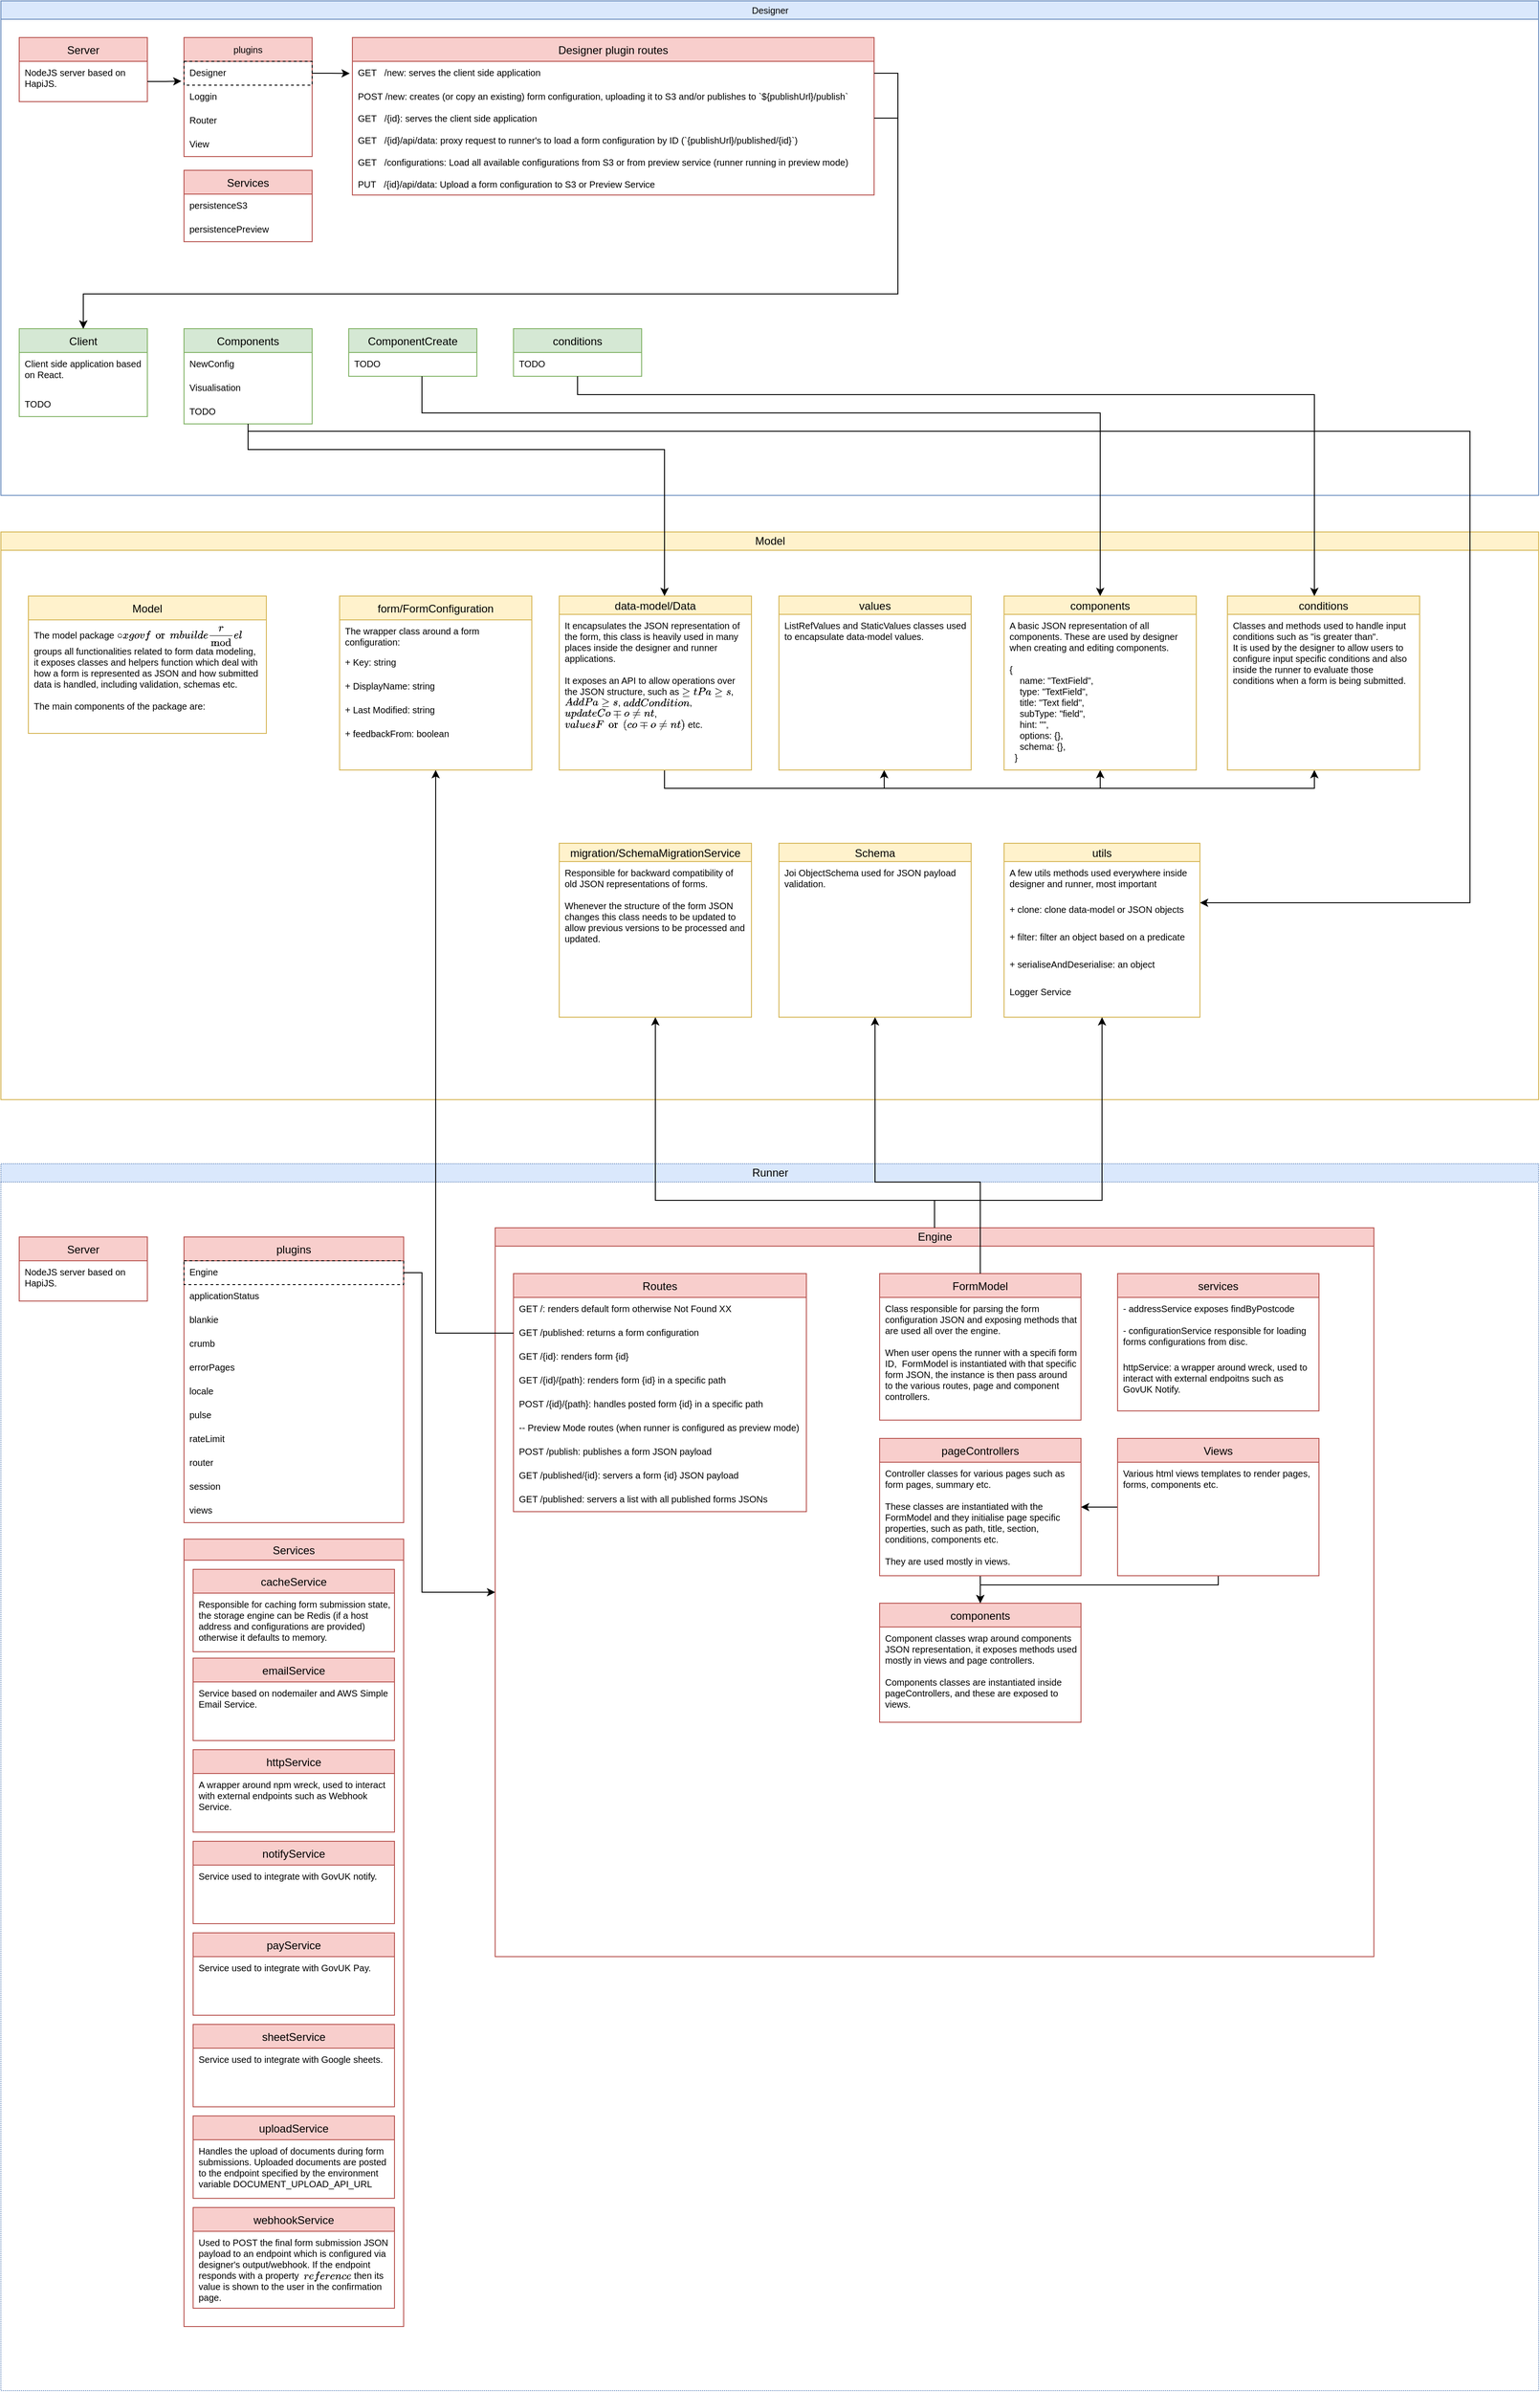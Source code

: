 <mxfile version="14.0.0" type="device"><diagram id="aLYKo-Wh_jlaMj6v2KwH" name="Page-1"><mxGraphModel dx="1086" dy="571" grid="1" gridSize="10" guides="1" tooltips="1" connect="1" arrows="1" fold="1" page="1" pageScale="1" pageWidth="827" pageHeight="1169" math="0" shadow="0"><root><mxCell id="0"/><mxCell id="1" parent="0"/><mxCell id="CKDhMrbx7YU6zWfpDCyk-27" value="&lt;span style=&quot;font-weight: normal; font-size: 10px;&quot;&gt;Designer&lt;/span&gt;" style="swimlane;html=1;startSize=20;horizontal=1;containerType=tree;fillColor=#dae8fc;strokeColor=#6c8ebf;fontSize=10;" parent="1" vertex="1"><mxGeometry x="40" y="40" width="1680" height="540" as="geometry"/></mxCell><mxCell id="CKDhMrbx7YU6zWfpDCyk-39" value="Client" style="swimlane;fontStyle=0;childLayout=stackLayout;horizontal=1;startSize=26;fillColor=#d5e8d4;horizontalStack=0;resizeParent=1;resizeParentMax=0;resizeLast=0;collapsible=1;marginBottom=0;strokeColor=#82b366;" parent="CKDhMrbx7YU6zWfpDCyk-27" vertex="1"><mxGeometry x="20" y="358" width="140" height="96" as="geometry"/></mxCell><mxCell id="CKDhMrbx7YU6zWfpDCyk-104" value="Client side application based on React. " style="text;strokeColor=none;fillColor=none;align=left;verticalAlign=top;spacingLeft=4;spacingRight=4;overflow=hidden;rotatable=0;points=[[0,0.5],[1,0.5]];portConstraint=eastwest;whiteSpace=wrap;fontSize=10;" parent="CKDhMrbx7YU6zWfpDCyk-39" vertex="1"><mxGeometry y="26" width="140" height="44" as="geometry"/></mxCell><mxCell id="CKDhMrbx7YU6zWfpDCyk-117" value="TODO" style="text;strokeColor=none;fillColor=none;align=left;verticalAlign=top;spacingLeft=4;spacingRight=4;overflow=hidden;rotatable=0;points=[[0,0.5],[1,0.5]];portConstraint=eastwest;fontSize=10;" parent="CKDhMrbx7YU6zWfpDCyk-39" vertex="1"><mxGeometry y="70" width="140" height="26" as="geometry"/></mxCell><mxCell id="CKDhMrbx7YU6zWfpDCyk-47" value="Server" style="swimlane;fontStyle=0;childLayout=stackLayout;horizontal=1;startSize=26;fillColor=#f8cecc;horizontalStack=0;resizeParent=1;resizeParentMax=0;resizeLast=0;collapsible=1;marginBottom=0;strokeColor=#b85450;" parent="CKDhMrbx7YU6zWfpDCyk-27" vertex="1"><mxGeometry x="20" y="40" width="140" height="70" as="geometry"/></mxCell><mxCell id="CKDhMrbx7YU6zWfpDCyk-48" value="NodeJS server based on HapiJS." style="text;strokeColor=none;fillColor=none;align=left;verticalAlign=top;spacingLeft=4;spacingRight=4;overflow=hidden;rotatable=0;points=[[0,0.5],[1,0.5]];portConstraint=eastwest;whiteSpace=wrap;fontSize=10;" parent="CKDhMrbx7YU6zWfpDCyk-47" vertex="1"><mxGeometry y="26" width="140" height="44" as="geometry"/></mxCell><mxCell id="CKDhMrbx7YU6zWfpDCyk-74" value="plugins" style="swimlane;fontStyle=0;childLayout=stackLayout;horizontal=1;startSize=26;fillColor=#f8cecc;horizontalStack=0;resizeParent=1;resizeParentMax=0;resizeLast=0;collapsible=1;marginBottom=0;strokeColor=#b85450;fontSize=10;" parent="CKDhMrbx7YU6zWfpDCyk-27" vertex="1"><mxGeometry x="200" y="40" width="140" height="130" as="geometry"/></mxCell><mxCell id="CKDhMrbx7YU6zWfpDCyk-75" value="Designer" style="text;align=left;verticalAlign=top;spacingLeft=4;spacingRight=4;overflow=hidden;rotatable=0;points=[[0,0.5],[1,0.5]];portConstraint=eastwest;glass=0;dashed=1;fontSize=10;strokeColor=#000000;" parent="CKDhMrbx7YU6zWfpDCyk-74" vertex="1"><mxGeometry y="26" width="140" height="26" as="geometry"/></mxCell><mxCell id="CKDhMrbx7YU6zWfpDCyk-76" value="Loggin" style="text;strokeColor=none;fillColor=none;align=left;verticalAlign=top;spacingLeft=4;spacingRight=4;overflow=hidden;rotatable=0;points=[[0,0.5],[1,0.5]];portConstraint=eastwest;fontSize=10;" parent="CKDhMrbx7YU6zWfpDCyk-74" vertex="1"><mxGeometry y="52" width="140" height="26" as="geometry"/></mxCell><mxCell id="CKDhMrbx7YU6zWfpDCyk-77" value="Router" style="text;strokeColor=none;fillColor=none;align=left;verticalAlign=top;spacingLeft=4;spacingRight=4;overflow=hidden;rotatable=0;points=[[0,0.5],[1,0.5]];portConstraint=eastwest;fontSize=10;" parent="CKDhMrbx7YU6zWfpDCyk-74" vertex="1"><mxGeometry y="78" width="140" height="26" as="geometry"/></mxCell><mxCell id="CKDhMrbx7YU6zWfpDCyk-78" value="View" style="text;strokeColor=none;fillColor=none;align=left;verticalAlign=top;spacingLeft=4;spacingRight=4;overflow=hidden;rotatable=0;points=[[0,0.5],[1,0.5]];portConstraint=eastwest;fontSize=10;" parent="CKDhMrbx7YU6zWfpDCyk-74" vertex="1"><mxGeometry y="104" width="140" height="26" as="geometry"/></mxCell><mxCell id="CKDhMrbx7YU6zWfpDCyk-79" value="Components" style="swimlane;fontStyle=0;childLayout=stackLayout;horizontal=1;startSize=26;fillColor=#d5e8d4;horizontalStack=0;resizeParent=1;resizeParentMax=0;resizeLast=0;collapsible=1;marginBottom=0;strokeColor=#82b366;" parent="CKDhMrbx7YU6zWfpDCyk-27" vertex="1"><mxGeometry x="200" y="358" width="140" height="104" as="geometry"/></mxCell><mxCell id="CKDhMrbx7YU6zWfpDCyk-80" value="NewConfig" style="text;strokeColor=none;fillColor=none;align=left;verticalAlign=top;spacingLeft=4;spacingRight=4;overflow=hidden;rotatable=0;points=[[0,0.5],[1,0.5]];portConstraint=eastwest;fontSize=10;" parent="CKDhMrbx7YU6zWfpDCyk-79" vertex="1"><mxGeometry y="26" width="140" height="26" as="geometry"/></mxCell><mxCell id="CKDhMrbx7YU6zWfpDCyk-81" value="Visualisation" style="text;strokeColor=none;fillColor=none;align=left;verticalAlign=top;spacingLeft=4;spacingRight=4;overflow=hidden;rotatable=0;points=[[0,0.5],[1,0.5]];portConstraint=eastwest;fontSize=10;" parent="CKDhMrbx7YU6zWfpDCyk-79" vertex="1"><mxGeometry y="52" width="140" height="26" as="geometry"/></mxCell><mxCell id="CKDhMrbx7YU6zWfpDCyk-112" value="TODO" style="text;strokeColor=none;fillColor=none;align=left;verticalAlign=top;spacingLeft=4;spacingRight=4;overflow=hidden;rotatable=0;points=[[0,0.5],[1,0.5]];portConstraint=eastwest;fontSize=10;" parent="CKDhMrbx7YU6zWfpDCyk-79" vertex="1"><mxGeometry y="78" width="140" height="26" as="geometry"/></mxCell><mxCell id="CKDhMrbx7YU6zWfpDCyk-84" value="Designer plugin routes" style="swimlane;fontStyle=0;childLayout=stackLayout;horizontal=1;startSize=26;fillColor=#f8cecc;horizontalStack=0;resizeParent=1;resizeParentMax=0;resizeLast=0;collapsible=1;marginBottom=0;strokeColor=#b85450;" parent="CKDhMrbx7YU6zWfpDCyk-27" vertex="1"><mxGeometry x="384" y="40" width="570" height="172" as="geometry"/></mxCell><mxCell id="CKDhMrbx7YU6zWfpDCyk-91" value="GET   /new: serves the client side application" style="text;strokeColor=none;fillColor=none;align=left;verticalAlign=top;spacingLeft=4;spacingRight=4;overflow=hidden;rotatable=0;points=[[0,0.5],[1,0.5]];portConstraint=eastwest;glass=0;dashed=1;fontSize=10;html=0;" parent="CKDhMrbx7YU6zWfpDCyk-84" vertex="1"><mxGeometry y="26" width="570" height="26" as="geometry"/></mxCell><mxCell id="CKDhMrbx7YU6zWfpDCyk-97" value="POST /new: creates (or copy an existing) form configuration, uploading it to S3 and/or publishes to `${publishUrl}/publish`" style="text;strokeColor=none;fillColor=none;align=left;verticalAlign=top;spacingLeft=4;spacingRight=4;overflow=hidden;rotatable=0;points=[[0,0.5],[1,0.5]];portConstraint=eastwest;glass=0;dashed=1;fontSize=10;html=0;" parent="CKDhMrbx7YU6zWfpDCyk-84" vertex="1"><mxGeometry y="52" width="570" height="24" as="geometry"/></mxCell><mxCell id="CKDhMrbx7YU6zWfpDCyk-96" value="GET   /{id}: serves the client side application" style="text;strokeColor=none;fillColor=none;align=left;verticalAlign=top;spacingLeft=4;spacingRight=4;overflow=hidden;rotatable=0;points=[[0,0.5],[1,0.5]];portConstraint=eastwest;glass=0;dashed=1;fontSize=10;html=0;" parent="CKDhMrbx7YU6zWfpDCyk-84" vertex="1"><mxGeometry y="76" width="570" height="24" as="geometry"/></mxCell><mxCell id="CKDhMrbx7YU6zWfpDCyk-95" value="GET   /{id}/api/data: proxy request to runner's to load a form configuration by ID (`{publishUrl}/published/{id}`)" style="text;strokeColor=none;fillColor=none;align=left;verticalAlign=top;spacingLeft=4;spacingRight=4;overflow=hidden;rotatable=0;points=[[0,0.5],[1,0.5]];portConstraint=eastwest;glass=0;dashed=1;fontSize=10;html=0;" parent="CKDhMrbx7YU6zWfpDCyk-84" vertex="1"><mxGeometry y="100" width="570" height="24" as="geometry"/></mxCell><mxCell id="CKDhMrbx7YU6zWfpDCyk-98" value="GET   /configurations: Load all available configurations from S3 or from preview service (runner running in preview mode)" style="text;strokeColor=none;fillColor=none;align=left;verticalAlign=top;spacingLeft=4;spacingRight=4;overflow=hidden;rotatable=0;points=[[0,0.5],[1,0.5]];portConstraint=eastwest;glass=0;dashed=1;fontSize=10;html=0;" parent="CKDhMrbx7YU6zWfpDCyk-84" vertex="1"><mxGeometry y="124" width="570" height="24" as="geometry"/></mxCell><mxCell id="CKDhMrbx7YU6zWfpDCyk-99" value="PUT   /{id}/api/data: Upload a form configuration to S3 or Preview Service" style="text;strokeColor=none;fillColor=none;align=left;verticalAlign=top;spacingLeft=4;spacingRight=4;overflow=hidden;rotatable=0;points=[[0,0.5],[1,0.5]];portConstraint=eastwest;glass=0;dashed=1;fontSize=10;html=0;" parent="CKDhMrbx7YU6zWfpDCyk-84" vertex="1"><mxGeometry y="148" width="570" height="24" as="geometry"/></mxCell><mxCell id="CKDhMrbx7YU6zWfpDCyk-101" style="edgeStyle=orthogonalEdgeStyle;rounded=0;orthogonalLoop=1;jettySize=auto;html=1;entryX=-0.02;entryY=0.833;entryDx=0;entryDy=0;entryPerimeter=0;fontSize=10;" parent="CKDhMrbx7YU6zWfpDCyk-27" source="CKDhMrbx7YU6zWfpDCyk-48" target="CKDhMrbx7YU6zWfpDCyk-75" edge="1"><mxGeometry relative="1" as="geometry"/></mxCell><mxCell id="CKDhMrbx7YU6zWfpDCyk-109" style="edgeStyle=orthogonalEdgeStyle;rounded=0;orthogonalLoop=1;jettySize=auto;html=1;fontSize=10;entryX=0.5;entryY=0;entryDx=0;entryDy=0;" parent="CKDhMrbx7YU6zWfpDCyk-27" source="CKDhMrbx7YU6zWfpDCyk-91" target="CKDhMrbx7YU6zWfpDCyk-39" edge="1"><mxGeometry relative="1" as="geometry"><mxPoint x="980" y="370" as="targetPoint"/><Array as="points"><mxPoint x="980" y="79"/><mxPoint x="980" y="320"/><mxPoint x="90" y="320"/></Array></mxGeometry></mxCell><mxCell id="CKDhMrbx7YU6zWfpDCyk-111" style="edgeStyle=orthogonalEdgeStyle;rounded=0;orthogonalLoop=1;jettySize=auto;html=1;entryX=-0.005;entryY=0.299;entryDx=0;entryDy=0;entryPerimeter=0;fontSize=10;" parent="CKDhMrbx7YU6zWfpDCyk-27" source="CKDhMrbx7YU6zWfpDCyk-75" edge="1"><mxGeometry relative="1" as="geometry"><mxPoint x="381.15" y="79.156" as="targetPoint"/></mxGeometry></mxCell><mxCell id="CKDhMrbx7YU6zWfpDCyk-134" value="ComponentCreate" style="swimlane;fontStyle=0;childLayout=stackLayout;horizontal=1;startSize=26;fillColor=#d5e8d4;horizontalStack=0;resizeParent=1;resizeParentMax=0;resizeLast=0;collapsible=1;marginBottom=0;strokeColor=#82b366;" parent="CKDhMrbx7YU6zWfpDCyk-27" vertex="1"><mxGeometry x="380" y="358" width="140" height="52" as="geometry"/></mxCell><mxCell id="CKDhMrbx7YU6zWfpDCyk-139" value="TODO" style="text;strokeColor=none;fillColor=none;align=left;verticalAlign=top;spacingLeft=4;spacingRight=4;overflow=hidden;rotatable=0;points=[[0,0.5],[1,0.5]];portConstraint=eastwest;fontSize=10;" parent="CKDhMrbx7YU6zWfpDCyk-134" vertex="1"><mxGeometry y="26" width="140" height="26" as="geometry"/></mxCell><mxCell id="CKDhMrbx7YU6zWfpDCyk-142" value="conditions" style="swimlane;fontStyle=0;childLayout=stackLayout;horizontal=1;startSize=26;fillColor=#d5e8d4;horizontalStack=0;resizeParent=1;resizeParentMax=0;resizeLast=0;collapsible=1;marginBottom=0;strokeColor=#82b366;" parent="CKDhMrbx7YU6zWfpDCyk-27" vertex="1"><mxGeometry x="560" y="358" width="140" height="52" as="geometry"/></mxCell><mxCell id="CKDhMrbx7YU6zWfpDCyk-143" value="TODO" style="text;strokeColor=none;fillColor=none;align=left;verticalAlign=top;spacingLeft=4;spacingRight=4;overflow=hidden;rotatable=0;points=[[0,0.5],[1,0.5]];portConstraint=eastwest;fontSize=10;" parent="CKDhMrbx7YU6zWfpDCyk-142" vertex="1"><mxGeometry y="26" width="140" height="26" as="geometry"/></mxCell><mxCell id="elddtkc8JlKd-mjqMy2c-2" style="edgeStyle=orthogonalEdgeStyle;rounded=0;orthogonalLoop=1;jettySize=auto;html=1;entryX=0.5;entryY=0;entryDx=0;entryDy=0;" parent="CKDhMrbx7YU6zWfpDCyk-27" source="CKDhMrbx7YU6zWfpDCyk-96" target="CKDhMrbx7YU6zWfpDCyk-39" edge="1"><mxGeometry relative="1" as="geometry"><Array as="points"><mxPoint x="980" y="128"/><mxPoint x="980" y="320"/><mxPoint x="90" y="320"/></Array></mxGeometry></mxCell><mxCell id="DOGejt9twxWQNxXnhdUz-332" value="Services" style="swimlane;fontStyle=0;childLayout=stackLayout;horizontal=1;startSize=26;fillColor=#f8cecc;horizontalStack=0;resizeParent=1;resizeParentMax=0;resizeLast=0;collapsible=1;marginBottom=0;strokeColor=#b85450;" parent="CKDhMrbx7YU6zWfpDCyk-27" vertex="1"><mxGeometry x="200" y="185" width="140" height="78" as="geometry"/></mxCell><mxCell id="DOGejt9twxWQNxXnhdUz-333" value="persistenceS3" style="text;align=left;verticalAlign=top;spacingLeft=4;spacingRight=4;overflow=hidden;rotatable=0;points=[[0,0.5],[1,0.5]];portConstraint=eastwest;glass=0;dashed=1;dashPattern=1 1;fontSize=10;" parent="DOGejt9twxWQNxXnhdUz-332" vertex="1"><mxGeometry y="26" width="140" height="26" as="geometry"/></mxCell><mxCell id="DOGejt9twxWQNxXnhdUz-334" value="persistencePreview" style="text;strokeColor=none;fillColor=none;align=left;verticalAlign=top;spacingLeft=4;spacingRight=4;overflow=hidden;rotatable=0;points=[[0,0.5],[1,0.5]];portConstraint=eastwest;fontSize=10;" parent="DOGejt9twxWQNxXnhdUz-332" vertex="1"><mxGeometry y="52" width="140" height="26" as="geometry"/></mxCell><mxCell id="CKDhMrbx7YU6zWfpDCyk-53" value="&lt;span style=&quot;font-weight: normal&quot;&gt;Runner&lt;/span&gt;" style="swimlane;html=1;startSize=20;horizontal=1;containerType=tree;fillColor=#dae8fc;strokeColor=#6c8ebf;dashed=1;dashPattern=1 1;" parent="1" vertex="1"><mxGeometry x="40" y="1310" width="1680" height="1340" as="geometry"/></mxCell><mxCell id="CKDhMrbx7YU6zWfpDCyk-69" value="plugins" style="swimlane;fontStyle=0;childLayout=stackLayout;horizontal=1;startSize=26;fillColor=#f8cecc;horizontalStack=0;resizeParent=1;resizeParentMax=0;resizeLast=0;collapsible=1;marginBottom=0;strokeColor=#b85450;" parent="CKDhMrbx7YU6zWfpDCyk-53" vertex="1"><mxGeometry x="200" y="80" width="240" height="312" as="geometry"/></mxCell><mxCell id="CKDhMrbx7YU6zWfpDCyk-70" value="Engine" style="text;fillColor=none;align=left;verticalAlign=top;spacingLeft=4;spacingRight=4;overflow=hidden;rotatable=0;points=[[0,0.5],[1,0.5]];portConstraint=eastwest;dashed=1;strokeColor=#000000;fontSize=10;" parent="CKDhMrbx7YU6zWfpDCyk-69" vertex="1"><mxGeometry y="26" width="240" height="26" as="geometry"/></mxCell><mxCell id="CKDhMrbx7YU6zWfpDCyk-71" value="applicationStatus" style="text;strokeColor=none;fillColor=none;align=left;verticalAlign=top;spacingLeft=4;spacingRight=4;overflow=hidden;rotatable=0;points=[[0,0.5],[1,0.5]];portConstraint=eastwest;fontSize=10;" parent="CKDhMrbx7YU6zWfpDCyk-69" vertex="1"><mxGeometry y="52" width="240" height="26" as="geometry"/></mxCell><mxCell id="CKDhMrbx7YU6zWfpDCyk-72" value="blankie" style="text;strokeColor=none;fillColor=none;align=left;verticalAlign=top;spacingLeft=4;spacingRight=4;overflow=hidden;rotatable=0;points=[[0,0.5],[1,0.5]];portConstraint=eastwest;fontSize=10;" parent="CKDhMrbx7YU6zWfpDCyk-69" vertex="1"><mxGeometry y="78" width="240" height="26" as="geometry"/></mxCell><mxCell id="CKDhMrbx7YU6zWfpDCyk-73" value="crumb" style="text;strokeColor=none;fillColor=none;align=left;verticalAlign=top;spacingLeft=4;spacingRight=4;overflow=hidden;rotatable=0;points=[[0,0.5],[1,0.5]];portConstraint=eastwest;fontSize=10;" parent="CKDhMrbx7YU6zWfpDCyk-69" vertex="1"><mxGeometry y="104" width="240" height="26" as="geometry"/></mxCell><mxCell id="DOGejt9twxWQNxXnhdUz-130" value="errorPages" style="text;strokeColor=none;fillColor=none;align=left;verticalAlign=top;spacingLeft=4;spacingRight=4;overflow=hidden;rotatable=0;points=[[0,0.5],[1,0.5]];portConstraint=eastwest;fontSize=10;" parent="CKDhMrbx7YU6zWfpDCyk-69" vertex="1"><mxGeometry y="130" width="240" height="26" as="geometry"/></mxCell><mxCell id="DOGejt9twxWQNxXnhdUz-131" value="locale" style="text;strokeColor=none;fillColor=none;align=left;verticalAlign=top;spacingLeft=4;spacingRight=4;overflow=hidden;rotatable=0;points=[[0,0.5],[1,0.5]];portConstraint=eastwest;fontSize=10;" parent="CKDhMrbx7YU6zWfpDCyk-69" vertex="1"><mxGeometry y="156" width="240" height="26" as="geometry"/></mxCell><mxCell id="DOGejt9twxWQNxXnhdUz-132" value="pulse" style="text;strokeColor=none;fillColor=none;align=left;verticalAlign=top;spacingLeft=4;spacingRight=4;overflow=hidden;rotatable=0;points=[[0,0.5],[1,0.5]];portConstraint=eastwest;fontSize=10;" parent="CKDhMrbx7YU6zWfpDCyk-69" vertex="1"><mxGeometry y="182" width="240" height="26" as="geometry"/></mxCell><mxCell id="DOGejt9twxWQNxXnhdUz-133" value="rateLimit" style="text;strokeColor=none;fillColor=none;align=left;verticalAlign=top;spacingLeft=4;spacingRight=4;overflow=hidden;rotatable=0;points=[[0,0.5],[1,0.5]];portConstraint=eastwest;fontSize=10;" parent="CKDhMrbx7YU6zWfpDCyk-69" vertex="1"><mxGeometry y="208" width="240" height="26" as="geometry"/></mxCell><mxCell id="DOGejt9twxWQNxXnhdUz-134" value="router" style="text;strokeColor=none;fillColor=none;align=left;verticalAlign=top;spacingLeft=4;spacingRight=4;overflow=hidden;rotatable=0;points=[[0,0.5],[1,0.5]];portConstraint=eastwest;fontSize=10;" parent="CKDhMrbx7YU6zWfpDCyk-69" vertex="1"><mxGeometry y="234" width="240" height="26" as="geometry"/></mxCell><mxCell id="DOGejt9twxWQNxXnhdUz-135" value="session" style="text;strokeColor=none;fillColor=none;align=left;verticalAlign=top;spacingLeft=4;spacingRight=4;overflow=hidden;rotatable=0;points=[[0,0.5],[1,0.5]];portConstraint=eastwest;fontSize=10;" parent="CKDhMrbx7YU6zWfpDCyk-69" vertex="1"><mxGeometry y="260" width="240" height="26" as="geometry"/></mxCell><mxCell id="DOGejt9twxWQNxXnhdUz-136" value="views" style="text;strokeColor=none;fillColor=none;align=left;verticalAlign=top;spacingLeft=4;spacingRight=4;overflow=hidden;rotatable=0;points=[[0,0.5],[1,0.5]];portConstraint=eastwest;fontSize=10;" parent="CKDhMrbx7YU6zWfpDCyk-69" vertex="1"><mxGeometry y="286" width="240" height="26" as="geometry"/></mxCell><mxCell id="DOGejt9twxWQNxXnhdUz-90" value="Server" style="swimlane;fontStyle=0;childLayout=stackLayout;horizontal=1;startSize=26;fillColor=#f8cecc;horizontalStack=0;resizeParent=1;resizeParentMax=0;resizeLast=0;collapsible=1;marginBottom=0;strokeColor=#b85450;" parent="CKDhMrbx7YU6zWfpDCyk-53" vertex="1"><mxGeometry x="20" y="80" width="140" height="70" as="geometry"/></mxCell><mxCell id="DOGejt9twxWQNxXnhdUz-91" value="NodeJS server based on HapiJS." style="text;strokeColor=none;fillColor=none;align=left;verticalAlign=top;spacingLeft=4;spacingRight=4;overflow=hidden;rotatable=0;points=[[0,0.5],[1,0.5]];portConstraint=eastwest;whiteSpace=wrap;fontSize=10;" parent="DOGejt9twxWQNxXnhdUz-90" vertex="1"><mxGeometry y="26" width="140" height="44" as="geometry"/></mxCell><mxCell id="DOGejt9twxWQNxXnhdUz-93" value="&lt;span style=&quot;font-weight: normal&quot;&gt;Engine&lt;/span&gt;" style="swimlane;html=1;startSize=20;horizontal=1;containerType=tree;fillColor=#F8CECC;strokeColor=#B85450;" parent="CKDhMrbx7YU6zWfpDCyk-53" vertex="1"><mxGeometry x="540" y="70" width="960" height="796" as="geometry"/></mxCell><mxCell id="DOGejt9twxWQNxXnhdUz-105" value="Routes" style="swimlane;fontStyle=0;childLayout=stackLayout;horizontal=1;startSize=26;fillColor=#f8cecc;horizontalStack=0;resizeParent=1;resizeParentMax=0;resizeLast=0;collapsible=1;marginBottom=0;strokeColor=#b85450;" parent="DOGejt9twxWQNxXnhdUz-93" vertex="1"><mxGeometry x="20" y="50" width="320" height="260" as="geometry"/></mxCell><mxCell id="DOGejt9twxWQNxXnhdUz-137" value="GET /: renders default form otherwise Not Found XX" style="text;strokeColor=none;fillColor=none;align=left;verticalAlign=top;spacingLeft=4;spacingRight=4;overflow=hidden;rotatable=0;points=[[0,0.5],[1,0.5]];portConstraint=eastwest;fontSize=10;" parent="DOGejt9twxWQNxXnhdUz-105" vertex="1"><mxGeometry y="26" width="320" height="26" as="geometry"/></mxCell><mxCell id="CKDhMrbx7YU6zWfpDCyk-149" value="GET /published: returns a form configuration" style="text;strokeColor=none;fillColor=none;align=left;verticalAlign=top;spacingLeft=4;spacingRight=4;overflow=hidden;rotatable=0;points=[[0,0.5],[1,0.5]];portConstraint=eastwest;fontSize=10;" parent="DOGejt9twxWQNxXnhdUz-105" vertex="1"><mxGeometry y="52" width="320" height="26" as="geometry"/></mxCell><mxCell id="DOGejt9twxWQNxXnhdUz-160" value="GET /{id}: renders form {id}" style="text;strokeColor=none;fillColor=none;align=left;verticalAlign=top;spacingLeft=4;spacingRight=4;overflow=hidden;rotatable=0;points=[[0,0.5],[1,0.5]];portConstraint=eastwest;fontSize=10;" parent="DOGejt9twxWQNxXnhdUz-105" vertex="1"><mxGeometry y="78" width="320" height="26" as="geometry"/></mxCell><mxCell id="DOGejt9twxWQNxXnhdUz-161" value="GET /{id}/{path}: renders form {id} in a specific path" style="text;strokeColor=none;fillColor=none;align=left;verticalAlign=top;spacingLeft=4;spacingRight=4;overflow=hidden;rotatable=0;points=[[0,0.5],[1,0.5]];portConstraint=eastwest;fontSize=10;" parent="DOGejt9twxWQNxXnhdUz-105" vertex="1"><mxGeometry y="104" width="320" height="26" as="geometry"/></mxCell><mxCell id="DOGejt9twxWQNxXnhdUz-163" value="POST /{id}/{path}: handles posted form {id} in a specific path" style="text;strokeColor=none;fillColor=none;align=left;verticalAlign=top;spacingLeft=4;spacingRight=4;overflow=hidden;rotatable=0;points=[[0,0.5],[1,0.5]];portConstraint=eastwest;fontSize=10;" parent="DOGejt9twxWQNxXnhdUz-105" vertex="1"><mxGeometry y="130" width="320" height="26" as="geometry"/></mxCell><mxCell id="DOGejt9twxWQNxXnhdUz-165" value="-- Preview Mode routes (when runner is configured as preview mode)" style="text;strokeColor=none;fillColor=none;align=left;verticalAlign=top;spacingLeft=4;spacingRight=4;overflow=hidden;rotatable=0;points=[[0,0.5],[1,0.5]];portConstraint=eastwest;fontSize=10;" parent="DOGejt9twxWQNxXnhdUz-105" vertex="1"><mxGeometry y="156" width="320" height="26" as="geometry"/></mxCell><mxCell id="DOGejt9twxWQNxXnhdUz-166" value="POST /publish: publishes a form JSON payload" style="text;strokeColor=none;fillColor=none;align=left;verticalAlign=top;spacingLeft=4;spacingRight=4;overflow=hidden;rotatable=0;points=[[0,0.5],[1,0.5]];portConstraint=eastwest;fontSize=10;" parent="DOGejt9twxWQNxXnhdUz-105" vertex="1"><mxGeometry y="182" width="320" height="26" as="geometry"/></mxCell><mxCell id="DOGejt9twxWQNxXnhdUz-167" value="GET /published/{id}: servers a form {id} JSON payload" style="text;strokeColor=none;fillColor=none;align=left;verticalAlign=top;spacingLeft=4;spacingRight=4;overflow=hidden;rotatable=0;points=[[0,0.5],[1,0.5]];portConstraint=eastwest;fontSize=10;" parent="DOGejt9twxWQNxXnhdUz-105" vertex="1"><mxGeometry y="208" width="320" height="26" as="geometry"/></mxCell><mxCell id="DOGejt9twxWQNxXnhdUz-168" value="GET /published: servers a list with all published forms JSONs" style="text;strokeColor=none;fillColor=none;align=left;verticalAlign=top;spacingLeft=4;spacingRight=4;overflow=hidden;rotatable=0;points=[[0,0.5],[1,0.5]];portConstraint=eastwest;fontSize=10;" parent="DOGejt9twxWQNxXnhdUz-105" vertex="1"><mxGeometry y="234" width="320" height="26" as="geometry"/></mxCell><mxCell id="DOGejt9twxWQNxXnhdUz-124" value="FormModel" style="swimlane;fontStyle=0;childLayout=stackLayout;horizontal=1;startSize=26;fillColor=#f8cecc;horizontalStack=0;resizeParent=1;resizeParentMax=0;resizeLast=0;collapsible=1;marginBottom=0;strokeColor=#b85450;" parent="DOGejt9twxWQNxXnhdUz-93" vertex="1"><mxGeometry x="420" y="50" width="220" height="160" as="geometry"/></mxCell><mxCell id="DOGejt9twxWQNxXnhdUz-169" value="Class responsible for parsing the form configuration JSON and exposing methods that are used all over the engine.&#10;&#10;When user opens the runner with a specifi form ID,  FormModel is instantiated with that specific form JSON, the instance is then pass around to the various routes, page and component controllers." style="text;strokeColor=none;fillColor=none;align=left;verticalAlign=top;spacingLeft=4;spacingRight=4;overflow=hidden;rotatable=0;points=[[0,0.5],[1,0.5]];portConstraint=eastwest;fontSize=10;whiteSpace=wrap;" parent="DOGejt9twxWQNxXnhdUz-124" vertex="1"><mxGeometry y="26" width="220" height="134" as="geometry"/></mxCell><mxCell id="DOGejt9twxWQNxXnhdUz-188" value="components" style="swimlane;fontStyle=0;childLayout=stackLayout;horizontal=1;startSize=26;fillColor=#f8cecc;horizontalStack=0;resizeParent=1;resizeParentMax=0;resizeLast=0;collapsible=1;marginBottom=0;strokeColor=#b85450;" parent="DOGejt9twxWQNxXnhdUz-93" vertex="1"><mxGeometry x="420" y="410" width="220" height="130" as="geometry"/></mxCell><mxCell id="DOGejt9twxWQNxXnhdUz-189" value="Component classes wrap around components JSON representation, it exposes methods used mostly in views and page controllers.&#10;&#10;Components classes are instantiated inside pageControllers, and these are exposed to views. " style="text;strokeColor=none;fillColor=none;align=left;verticalAlign=top;spacingLeft=4;spacingRight=4;overflow=hidden;rotatable=0;points=[[0,0.5],[1,0.5]];portConstraint=eastwest;whiteSpace=wrap;fontSize=10;" parent="DOGejt9twxWQNxXnhdUz-188" vertex="1"><mxGeometry y="26" width="220" height="104" as="geometry"/></mxCell><mxCell id="9Lnhd9BJO6LjZIGwC4sa-71" style="edgeStyle=orthogonalEdgeStyle;rounded=0;orthogonalLoop=1;jettySize=auto;html=1;" parent="DOGejt9twxWQNxXnhdUz-93" source="DOGejt9twxWQNxXnhdUz-223" target="DOGejt9twxWQNxXnhdUz-188" edge="1"><mxGeometry relative="1" as="geometry"/></mxCell><mxCell id="DOGejt9twxWQNxXnhdUz-223" value="pageControllers" style="swimlane;fontStyle=0;childLayout=stackLayout;horizontal=1;startSize=26;fillColor=#f8cecc;horizontalStack=0;resizeParent=1;resizeParentMax=0;resizeLast=0;collapsible=1;marginBottom=0;strokeColor=#b85450;" parent="DOGejt9twxWQNxXnhdUz-93" vertex="1"><mxGeometry x="420" y="230" width="220" height="150" as="geometry"/></mxCell><mxCell id="DOGejt9twxWQNxXnhdUz-224" value="Controller classes for various pages such as form pages, summary etc. &#10;&#10;These classes are instantiated with the  FormModel and they initialise page specific properties, such as path, title, section, conditions, components etc. &#10;&#10;They are used mostly in views. " style="text;strokeColor=none;fillColor=none;align=left;verticalAlign=top;spacingLeft=4;spacingRight=4;overflow=hidden;rotatable=0;points=[[0,0.5],[1,0.5]];portConstraint=eastwest;whiteSpace=wrap;fontSize=10;" parent="DOGejt9twxWQNxXnhdUz-223" vertex="1"><mxGeometry y="26" width="220" height="124" as="geometry"/></mxCell><mxCell id="DOGejt9twxWQNxXnhdUz-225" value="services" style="swimlane;fontStyle=0;childLayout=stackLayout;horizontal=1;startSize=26;fillColor=#f8cecc;horizontalStack=0;resizeParent=1;resizeParentMax=0;resizeLast=0;collapsible=1;marginBottom=0;strokeColor=#b85450;" parent="DOGejt9twxWQNxXnhdUz-93" vertex="1"><mxGeometry x="680" y="50" width="220" height="150" as="geometry"/></mxCell><mxCell id="DOGejt9twxWQNxXnhdUz-226" value="- addressService exposes findByPostcode" style="text;strokeColor=none;fillColor=none;align=left;verticalAlign=top;spacingLeft=4;spacingRight=4;overflow=hidden;rotatable=0;points=[[0,0.5],[1,0.5]];portConstraint=eastwest;whiteSpace=wrap;fontSize=10;" parent="DOGejt9twxWQNxXnhdUz-225" vertex="1"><mxGeometry y="26" width="220" height="24" as="geometry"/></mxCell><mxCell id="DOGejt9twxWQNxXnhdUz-247" value="- configurationService responsible for loading forms configurations from disc. " style="text;strokeColor=none;fillColor=none;align=left;verticalAlign=top;spacingLeft=4;spacingRight=4;overflow=hidden;rotatable=0;points=[[0,0.5],[1,0.5]];portConstraint=eastwest;whiteSpace=wrap;fontSize=10;" parent="DOGejt9twxWQNxXnhdUz-225" vertex="1"><mxGeometry y="50" width="220" height="40" as="geometry"/></mxCell><mxCell id="DOGejt9twxWQNxXnhdUz-284" value="httpService: a wrapper around wreck, used to interact with external endpoitns such as GovUK Notify." style="text;strokeColor=none;fillColor=none;align=left;verticalAlign=top;spacingLeft=4;spacingRight=4;overflow=hidden;rotatable=0;points=[[0,0.5],[1,0.5]];portConstraint=eastwest;whiteSpace=wrap;fontSize=10;" parent="DOGejt9twxWQNxXnhdUz-225" vertex="1"><mxGeometry y="90" width="220" height="60" as="geometry"/></mxCell><mxCell id="9Lnhd9BJO6LjZIGwC4sa-70" style="edgeStyle=orthogonalEdgeStyle;rounded=0;orthogonalLoop=1;jettySize=auto;html=1;" parent="DOGejt9twxWQNxXnhdUz-93" source="DOGejt9twxWQNxXnhdUz-285" target="DOGejt9twxWQNxXnhdUz-223" edge="1"><mxGeometry relative="1" as="geometry"/></mxCell><mxCell id="9Lnhd9BJO6LjZIGwC4sa-72" style="edgeStyle=orthogonalEdgeStyle;rounded=0;orthogonalLoop=1;jettySize=auto;html=1;" parent="DOGejt9twxWQNxXnhdUz-93" source="DOGejt9twxWQNxXnhdUz-285" target="DOGejt9twxWQNxXnhdUz-188" edge="1"><mxGeometry relative="1" as="geometry"><Array as="points"><mxPoint x="790" y="390"/><mxPoint x="530" y="390"/></Array></mxGeometry></mxCell><mxCell id="DOGejt9twxWQNxXnhdUz-285" value="Views" style="swimlane;fontStyle=0;childLayout=stackLayout;horizontal=1;startSize=26;fillColor=#f8cecc;horizontalStack=0;resizeParent=1;resizeParentMax=0;resizeLast=0;collapsible=1;marginBottom=0;strokeColor=#b85450;" parent="DOGejt9twxWQNxXnhdUz-93" vertex="1"><mxGeometry x="680" y="230" width="220" height="150" as="geometry"/></mxCell><mxCell id="DOGejt9twxWQNxXnhdUz-286" value="Various html views templates to render pages, forms, components etc. " style="text;strokeColor=none;fillColor=none;align=left;verticalAlign=top;spacingLeft=4;spacingRight=4;overflow=hidden;rotatable=0;points=[[0,0.5],[1,0.5]];portConstraint=eastwest;whiteSpace=wrap;fontSize=10;" parent="DOGejt9twxWQNxXnhdUz-285" vertex="1"><mxGeometry y="26" width="220" height="124" as="geometry"/></mxCell><mxCell id="DOGejt9twxWQNxXnhdUz-129" style="edgeStyle=orthogonalEdgeStyle;rounded=0;orthogonalLoop=1;jettySize=auto;html=1;fontSize=10;" parent="CKDhMrbx7YU6zWfpDCyk-53" source="CKDhMrbx7YU6zWfpDCyk-70" target="DOGejt9twxWQNxXnhdUz-93" edge="1"><mxGeometry relative="1" as="geometry"><Array as="points"><mxPoint x="460" y="119"/><mxPoint x="460" y="468"/></Array></mxGeometry></mxCell><mxCell id="9Lnhd9BJO6LjZIGwC4sa-69" value="Services" style="swimlane;strokeColor=#b85450;fontStyle=0;fillColor=#f8cecc;" parent="CKDhMrbx7YU6zWfpDCyk-53" vertex="1"><mxGeometry x="200" y="410" width="240" height="860" as="geometry"/></mxCell><mxCell id="9Lnhd9BJO6LjZIGwC4sa-21" value="emailService" style="swimlane;fontStyle=0;childLayout=stackLayout;horizontal=1;startSize=26;fillColor=#f8cecc;horizontalStack=0;resizeParent=1;resizeParentMax=0;resizeLast=0;collapsible=1;marginBottom=0;strokeColor=#b85450;" parent="9Lnhd9BJO6LjZIGwC4sa-69" vertex="1"><mxGeometry x="10" y="130" width="220" height="90" as="geometry"/></mxCell><mxCell id="9Lnhd9BJO6LjZIGwC4sa-24" value="Service based on nodemailer and AWS Simple Email Service." style="text;strokeColor=none;fillColor=none;align=left;verticalAlign=top;spacingLeft=4;spacingRight=4;overflow=hidden;rotatable=0;points=[[0,0.5],[1,0.5]];portConstraint=eastwest;whiteSpace=wrap;fontSize=10;" parent="9Lnhd9BJO6LjZIGwC4sa-21" vertex="1"><mxGeometry y="26" width="220" height="64" as="geometry"/></mxCell><mxCell id="9Lnhd9BJO6LjZIGwC4sa-19" value="cacheService" style="swimlane;fontStyle=0;childLayout=stackLayout;horizontal=1;startSize=26;fillColor=#f8cecc;horizontalStack=0;resizeParent=1;resizeParentMax=0;resizeLast=0;collapsible=1;marginBottom=0;strokeColor=#b85450;" parent="9Lnhd9BJO6LjZIGwC4sa-69" vertex="1"><mxGeometry x="10" y="33" width="220" height="90" as="geometry"/></mxCell><mxCell id="9Lnhd9BJO6LjZIGwC4sa-20" value="Responsible for caching form submission state, the storage engine can be Redis (if a host address and configurations are provided) otherwise it defaults to memory. " style="text;strokeColor=none;fillColor=none;align=left;verticalAlign=top;spacingLeft=4;spacingRight=4;overflow=hidden;rotatable=0;points=[[0,0.5],[1,0.5]];portConstraint=eastwest;whiteSpace=wrap;fontSize=10;" parent="9Lnhd9BJO6LjZIGwC4sa-19" vertex="1"><mxGeometry y="26" width="220" height="64" as="geometry"/></mxCell><mxCell id="9Lnhd9BJO6LjZIGwC4sa-25" value="httpService" style="swimlane;fontStyle=0;childLayout=stackLayout;horizontal=1;startSize=26;fillColor=#f8cecc;horizontalStack=0;resizeParent=1;resizeParentMax=0;resizeLast=0;collapsible=1;marginBottom=0;strokeColor=#b85450;" parent="9Lnhd9BJO6LjZIGwC4sa-69" vertex="1"><mxGeometry x="10" y="230" width="220" height="90" as="geometry"/></mxCell><mxCell id="9Lnhd9BJO6LjZIGwC4sa-26" value="A wrapper around npm wreck, used to interact with external endpoints such as Webhook Service." style="text;strokeColor=none;fillColor=none;align=left;verticalAlign=top;spacingLeft=4;spacingRight=4;overflow=hidden;rotatable=0;points=[[0,0.5],[1,0.5]];portConstraint=eastwest;whiteSpace=wrap;fontSize=10;" parent="9Lnhd9BJO6LjZIGwC4sa-25" vertex="1"><mxGeometry y="26" width="220" height="64" as="geometry"/></mxCell><mxCell id="9Lnhd9BJO6LjZIGwC4sa-27" value="notifyService" style="swimlane;fontStyle=0;childLayout=stackLayout;horizontal=1;startSize=26;fillColor=#f8cecc;horizontalStack=0;resizeParent=1;resizeParentMax=0;resizeLast=0;collapsible=1;marginBottom=0;strokeColor=#b85450;" parent="9Lnhd9BJO6LjZIGwC4sa-69" vertex="1"><mxGeometry x="10" y="330" width="220" height="90" as="geometry"/></mxCell><mxCell id="9Lnhd9BJO6LjZIGwC4sa-28" value="Service used to integrate with GovUK notify." style="text;strokeColor=none;fillColor=none;align=left;verticalAlign=top;spacingLeft=4;spacingRight=4;overflow=hidden;rotatable=0;points=[[0,0.5],[1,0.5]];portConstraint=eastwest;whiteSpace=wrap;fontSize=10;" parent="9Lnhd9BJO6LjZIGwC4sa-27" vertex="1"><mxGeometry y="26" width="220" height="64" as="geometry"/></mxCell><mxCell id="9Lnhd9BJO6LjZIGwC4sa-29" value="payService" style="swimlane;fontStyle=0;childLayout=stackLayout;horizontal=1;startSize=26;fillColor=#f8cecc;horizontalStack=0;resizeParent=1;resizeParentMax=0;resizeLast=0;collapsible=1;marginBottom=0;strokeColor=#b85450;" parent="9Lnhd9BJO6LjZIGwC4sa-69" vertex="1"><mxGeometry x="10" y="430" width="220" height="90" as="geometry"/></mxCell><mxCell id="9Lnhd9BJO6LjZIGwC4sa-30" value="Service used to integrate with GovUK Pay." style="text;strokeColor=none;fillColor=none;align=left;verticalAlign=top;spacingLeft=4;spacingRight=4;overflow=hidden;rotatable=0;points=[[0,0.5],[1,0.5]];portConstraint=eastwest;whiteSpace=wrap;fontSize=10;" parent="9Lnhd9BJO6LjZIGwC4sa-29" vertex="1"><mxGeometry y="26" width="220" height="64" as="geometry"/></mxCell><mxCell id="9Lnhd9BJO6LjZIGwC4sa-31" value="sheetService" style="swimlane;fontStyle=0;childLayout=stackLayout;horizontal=1;startSize=26;fillColor=#f8cecc;horizontalStack=0;resizeParent=1;resizeParentMax=0;resizeLast=0;collapsible=1;marginBottom=0;strokeColor=#b85450;" parent="9Lnhd9BJO6LjZIGwC4sa-69" vertex="1"><mxGeometry x="10" y="530" width="220" height="90" as="geometry"/></mxCell><mxCell id="9Lnhd9BJO6LjZIGwC4sa-32" value="Service used to integrate with Google sheets." style="text;strokeColor=none;fillColor=none;align=left;verticalAlign=top;spacingLeft=4;spacingRight=4;overflow=hidden;rotatable=0;points=[[0,0.5],[1,0.5]];portConstraint=eastwest;whiteSpace=wrap;fontSize=10;" parent="9Lnhd9BJO6LjZIGwC4sa-31" vertex="1"><mxGeometry y="26" width="220" height="64" as="geometry"/></mxCell><mxCell id="9Lnhd9BJO6LjZIGwC4sa-37" value="uploadService" style="swimlane;fontStyle=0;childLayout=stackLayout;horizontal=1;startSize=26;fillColor=#f8cecc;horizontalStack=0;resizeParent=1;resizeParentMax=0;resizeLast=0;collapsible=1;marginBottom=0;strokeColor=#b85450;" parent="9Lnhd9BJO6LjZIGwC4sa-69" vertex="1"><mxGeometry x="10" y="630" width="220" height="90" as="geometry"/></mxCell><mxCell id="9Lnhd9BJO6LjZIGwC4sa-38" value="Handles the upload of documents during form submissions. Uploaded documents are posted to the endpoint specified by the environment variable DOCUMENT_UPLOAD_API_URL " style="text;strokeColor=none;fillColor=none;align=left;verticalAlign=top;spacingLeft=4;spacingRight=4;overflow=hidden;rotatable=0;points=[[0,0.5],[1,0.5]];portConstraint=eastwest;whiteSpace=wrap;fontSize=10;" parent="9Lnhd9BJO6LjZIGwC4sa-37" vertex="1"><mxGeometry y="26" width="220" height="64" as="geometry"/></mxCell><mxCell id="9Lnhd9BJO6LjZIGwC4sa-39" value="webhookService" style="swimlane;fontStyle=0;childLayout=stackLayout;horizontal=1;startSize=26;fillColor=#f8cecc;horizontalStack=0;resizeParent=1;resizeParentMax=0;resizeLast=0;collapsible=1;marginBottom=0;strokeColor=#b85450;" parent="9Lnhd9BJO6LjZIGwC4sa-69" vertex="1"><mxGeometry x="10" y="730" width="220" height="110" as="geometry"/></mxCell><mxCell id="9Lnhd9BJO6LjZIGwC4sa-40" value="Used to POST the final form submission JSON payload to an endpoint which is configured via designer's output/webhook. If the endpoint responds with a property  `reference` then its value is shown to the user in the confirmation page.  " style="text;strokeColor=none;fillColor=none;align=left;verticalAlign=top;spacingLeft=4;spacingRight=4;overflow=hidden;rotatable=0;points=[[0,0.5],[1,0.5]];portConstraint=eastwest;whiteSpace=wrap;fontSize=10;" parent="9Lnhd9BJO6LjZIGwC4sa-39" vertex="1"><mxGeometry y="26" width="220" height="84" as="geometry"/></mxCell><mxCell id="DOGejt9twxWQNxXnhdUz-45" value="&lt;span style=&quot;font-weight: normal&quot;&gt;Model&lt;/span&gt;" style="swimlane;html=1;startSize=20;horizontal=1;containerType=tree;fillColor=#FFF2CC;strokeColor=#D6B656;" parent="1" vertex="1"><mxGeometry x="40" y="620" width="1680" height="620" as="geometry"/></mxCell><mxCell id="CKDhMrbx7YU6zWfpDCyk-64" value="Model" style="swimlane;fontStyle=0;childLayout=stackLayout;horizontal=1;startSize=26;fillColor=#fff2cc;horizontalStack=0;resizeParent=1;resizeParentMax=0;resizeLast=0;collapsible=1;marginBottom=0;strokeColor=#d6b656;" parent="DOGejt9twxWQNxXnhdUz-45" vertex="1"><mxGeometry x="30" y="70" width="260" height="150" as="geometry"/></mxCell><mxCell id="CKDhMrbx7YU6zWfpDCyk-65" value="The model package `@xgovformbuilder/model` groups all functionalities related to form data modeling, it exposes classes and helpers function which deal with how a form is represented as JSON and how submitted data is handled, including validation, schemas etc. &#10;&#10;The main components of the package are:" style="text;strokeColor=none;fillColor=none;align=left;verticalAlign=top;spacingLeft=4;spacingRight=4;overflow=hidden;rotatable=0;points=[[0,0.5],[1,0.5]];portConstraint=eastwest;fontSize=10;whiteSpace=wrap;" parent="CKDhMrbx7YU6zWfpDCyk-64" vertex="1"><mxGeometry y="26" width="260" height="124" as="geometry"/></mxCell><mxCell id="CKDhMrbx7YU6zWfpDCyk-118" value="form/FormConfiguration" style="swimlane;fontStyle=0;childLayout=stackLayout;horizontal=1;startSize=26;fillColor=#fff2cc;horizontalStack=0;resizeParent=1;resizeParentMax=0;resizeLast=0;collapsible=1;marginBottom=0;strokeColor=#d6b656;" parent="DOGejt9twxWQNxXnhdUz-45" vertex="1"><mxGeometry x="370" y="70" width="210" height="190" as="geometry"/></mxCell><mxCell id="CKDhMrbx7YU6zWfpDCyk-119" value="The wrapper class around a form configuration:" style="text;strokeColor=none;fillColor=none;align=left;verticalAlign=top;spacingLeft=4;spacingRight=4;overflow=hidden;rotatable=0;points=[[0,0.5],[1,0.5]];portConstraint=eastwest;fontSize=10;whiteSpace=wrap;" parent="CKDhMrbx7YU6zWfpDCyk-118" vertex="1"><mxGeometry y="26" width="210" height="34" as="geometry"/></mxCell><mxCell id="CKDhMrbx7YU6zWfpDCyk-120" value="+ Key: string" style="text;strokeColor=none;fillColor=none;align=left;verticalAlign=top;spacingLeft=4;spacingRight=4;overflow=hidden;rotatable=0;points=[[0,0.5],[1,0.5]];portConstraint=eastwest;fontSize=10;" parent="CKDhMrbx7YU6zWfpDCyk-118" vertex="1"><mxGeometry y="60" width="210" height="26" as="geometry"/></mxCell><mxCell id="CKDhMrbx7YU6zWfpDCyk-125" value="+ DisplayName: string" style="text;strokeColor=none;fillColor=none;align=left;verticalAlign=top;spacingLeft=4;spacingRight=4;overflow=hidden;rotatable=0;points=[[0,0.5],[1,0.5]];portConstraint=eastwest;fontSize=10;" parent="CKDhMrbx7YU6zWfpDCyk-118" vertex="1"><mxGeometry y="86" width="210" height="26" as="geometry"/></mxCell><mxCell id="CKDhMrbx7YU6zWfpDCyk-126" value="+ Last Modified: string" style="text;strokeColor=none;fillColor=none;align=left;verticalAlign=top;spacingLeft=4;spacingRight=4;overflow=hidden;rotatable=0;points=[[0,0.5],[1,0.5]];portConstraint=eastwest;fontSize=10;" parent="CKDhMrbx7YU6zWfpDCyk-118" vertex="1"><mxGeometry y="112" width="210" height="26" as="geometry"/></mxCell><mxCell id="CKDhMrbx7YU6zWfpDCyk-127" value="+ feedbackFrom: boolean" style="text;strokeColor=none;fillColor=none;align=left;verticalAlign=top;spacingLeft=4;spacingRight=4;overflow=hidden;rotatable=0;points=[[0,0.5],[1,0.5]];portConstraint=eastwest;fontSize=10;" parent="CKDhMrbx7YU6zWfpDCyk-118" vertex="1"><mxGeometry y="138" width="210" height="52" as="geometry"/></mxCell><mxCell id="DOGejt9twxWQNxXnhdUz-82" style="edgeStyle=orthogonalEdgeStyle;rounded=0;orthogonalLoop=1;jettySize=auto;html=1;fontSize=10;" parent="DOGejt9twxWQNxXnhdUz-45" source="CKDhMrbx7YU6zWfpDCyk-145" target="CKDhMrbx7YU6zWfpDCyk-162" edge="1"><mxGeometry relative="1" as="geometry"><Array as="points"><mxPoint x="725" y="280"/><mxPoint x="965" y="280"/></Array></mxGeometry></mxCell><mxCell id="DOGejt9twxWQNxXnhdUz-83" style="edgeStyle=orthogonalEdgeStyle;rounded=0;orthogonalLoop=1;jettySize=auto;html=1;fontSize=10;" parent="DOGejt9twxWQNxXnhdUz-45" source="CKDhMrbx7YU6zWfpDCyk-145" target="CKDhMrbx7YU6zWfpDCyk-140" edge="1"><mxGeometry relative="1" as="geometry"><Array as="points"><mxPoint x="725" y="280"/><mxPoint x="1435" y="280"/></Array></mxGeometry></mxCell><mxCell id="DOGejt9twxWQNxXnhdUz-84" style="edgeStyle=orthogonalEdgeStyle;rounded=0;orthogonalLoop=1;jettySize=auto;html=1;fontSize=10;" parent="DOGejt9twxWQNxXnhdUz-45" source="CKDhMrbx7YU6zWfpDCyk-145" target="CKDhMrbx7YU6zWfpDCyk-128" edge="1"><mxGeometry relative="1" as="geometry"><Array as="points"><mxPoint x="725" y="280"/><mxPoint x="1201" y="280"/></Array></mxGeometry></mxCell><mxCell id="CKDhMrbx7YU6zWfpDCyk-145" value="data-model/Data" style="swimlane;fontStyle=0;childLayout=stackLayout;horizontal=1;startSize=20;fillColor=#fff2cc;horizontalStack=0;resizeParent=1;resizeParentMax=0;resizeLast=0;collapsible=1;marginBottom=0;strokeColor=#d6b656;" parent="DOGejt9twxWQNxXnhdUz-45" vertex="1"><mxGeometry x="610" y="70" width="210" height="190" as="geometry"/></mxCell><mxCell id="CKDhMrbx7YU6zWfpDCyk-146" value="It encapsulates the JSON representation of the form, this class is heavily used in many places inside the designer and runner applications. &#10;&#10;It exposes an API to allow operations over the JSON structure, such as `getPages`, `AddPages`, `addCondition`, `updateComponent`, `valuesFor(component)` etc. &#10;&#10;" style="text;strokeColor=none;fillColor=none;align=left;verticalAlign=top;spacingLeft=4;spacingRight=4;overflow=hidden;rotatable=0;points=[[0,0.5],[1,0.5]];portConstraint=eastwest;fontSize=10;whiteSpace=wrap;" parent="CKDhMrbx7YU6zWfpDCyk-145" vertex="1"><mxGeometry y="20" width="210" height="170" as="geometry"/></mxCell><mxCell id="CKDhMrbx7YU6zWfpDCyk-140" value="conditions" style="swimlane;fontStyle=0;childLayout=stackLayout;horizontal=1;startSize=20;fillColor=#fff2cc;horizontalStack=0;resizeParent=1;resizeParentMax=0;resizeLast=0;collapsible=1;marginBottom=0;strokeColor=#d6b656;" parent="DOGejt9twxWQNxXnhdUz-45" vertex="1"><mxGeometry x="1340" y="70" width="210" height="190" as="geometry"/></mxCell><mxCell id="CKDhMrbx7YU6zWfpDCyk-141" value="Classes and methods used to handle input conditions such as &quot;is greater than&quot;.&#10;It is used by the designer to allow users to configure input specific conditions and also inside the runner to evaluate those conditions when a form is being submitted. " style="text;strokeColor=none;fillColor=none;align=left;verticalAlign=top;spacingLeft=4;spacingRight=4;overflow=hidden;rotatable=0;points=[[0,0.5],[1,0.5]];portConstraint=eastwest;fontSize=10;whiteSpace=wrap;" parent="CKDhMrbx7YU6zWfpDCyk-140" vertex="1"><mxGeometry y="20" width="210" height="170" as="geometry"/></mxCell><mxCell id="CKDhMrbx7YU6zWfpDCyk-128" value="components" style="swimlane;fontStyle=0;childLayout=stackLayout;horizontal=1;startSize=20;fillColor=#fff2cc;horizontalStack=0;resizeParent=1;resizeParentMax=0;resizeLast=0;collapsible=1;marginBottom=0;strokeColor=#d6b656;" parent="DOGejt9twxWQNxXnhdUz-45" vertex="1"><mxGeometry x="1096" y="70" width="210" height="190" as="geometry"/></mxCell><mxCell id="CKDhMrbx7YU6zWfpDCyk-129" value="A basic JSON representation of all components. These are used by designer when creating and editing components.&#10;&#10;{&#10;    name: &quot;TextField&quot;,&#10;    type: &quot;TextField&quot;,&#10;    title: &quot;Text field&quot;,&#10;    subType: &quot;field&quot;,&#10;    hint: &quot;&quot;,&#10;    options: {},&#10;    schema: {},&#10;  }&#10;&#10;" style="text;strokeColor=none;fillColor=none;align=left;verticalAlign=top;spacingLeft=4;spacingRight=4;overflow=hidden;rotatable=0;points=[[0,0.5],[1,0.5]];portConstraint=eastwest;fontSize=10;whiteSpace=wrap;" parent="CKDhMrbx7YU6zWfpDCyk-128" vertex="1"><mxGeometry y="20" width="210" height="170" as="geometry"/></mxCell><mxCell id="CKDhMrbx7YU6zWfpDCyk-162" value="values" style="swimlane;fontStyle=0;childLayout=stackLayout;horizontal=1;startSize=20;fillColor=#fff2cc;horizontalStack=0;resizeParent=1;resizeParentMax=0;resizeLast=0;collapsible=1;marginBottom=0;strokeColor=#d6b656;" parent="DOGejt9twxWQNxXnhdUz-45" vertex="1"><mxGeometry x="850" y="70" width="210" height="190" as="geometry"/></mxCell><mxCell id="CKDhMrbx7YU6zWfpDCyk-163" value="ListRefValues and StaticValues classes used to encapsulate data-model values.  " style="text;strokeColor=none;fillColor=none;align=left;verticalAlign=top;spacingLeft=4;spacingRight=4;overflow=hidden;rotatable=0;points=[[0,0.5],[1,0.5]];portConstraint=eastwest;fontSize=10;whiteSpace=wrap;" parent="CKDhMrbx7YU6zWfpDCyk-162" vertex="1"><mxGeometry y="20" width="210" height="170" as="geometry"/></mxCell><mxCell id="CKDhMrbx7YU6zWfpDCyk-159" value="Schema" style="swimlane;fontStyle=0;childLayout=stackLayout;horizontal=1;startSize=20;fillColor=#fff2cc;horizontalStack=0;resizeParent=1;resizeParentMax=0;resizeLast=0;collapsible=1;marginBottom=0;strokeColor=#d6b656;" parent="DOGejt9twxWQNxXnhdUz-45" vertex="1"><mxGeometry x="850" y="340" width="210" height="190" as="geometry"/></mxCell><mxCell id="CKDhMrbx7YU6zWfpDCyk-160" value="Joi ObjectSchema used for JSON payload validation." style="text;strokeColor=none;fillColor=none;align=left;verticalAlign=top;spacingLeft=4;spacingRight=4;overflow=hidden;rotatable=0;points=[[0,0.5],[1,0.5]];portConstraint=eastwest;fontSize=10;whiteSpace=wrap;" parent="CKDhMrbx7YU6zWfpDCyk-159" vertex="1"><mxGeometry y="20" width="210" height="170" as="geometry"/></mxCell><mxCell id="CKDhMrbx7YU6zWfpDCyk-155" value="migration/SchemaMigrationService" style="swimlane;fontStyle=0;childLayout=stackLayout;horizontal=1;startSize=20;fillColor=#fff2cc;horizontalStack=0;resizeParent=1;resizeParentMax=0;resizeLast=0;collapsible=1;marginBottom=0;strokeColor=#d6b656;" parent="DOGejt9twxWQNxXnhdUz-45" vertex="1"><mxGeometry x="610" y="340" width="210" height="190" as="geometry"/></mxCell><mxCell id="CKDhMrbx7YU6zWfpDCyk-156" value="Responsible for backward compatibility of old JSON representations of forms. &#10;&#10;Whenever the structure of the form JSON changes this class needs to be updated to allow previous versions to be processed and updated. " style="text;strokeColor=none;fillColor=none;align=left;verticalAlign=top;spacingLeft=4;spacingRight=4;overflow=hidden;rotatable=0;points=[[0,0.5],[1,0.5]];portConstraint=eastwest;fontSize=10;whiteSpace=wrap;" parent="CKDhMrbx7YU6zWfpDCyk-155" vertex="1"><mxGeometry y="20" width="210" height="170" as="geometry"/></mxCell><mxCell id="CKDhMrbx7YU6zWfpDCyk-167" value="utils" style="swimlane;fontStyle=0;childLayout=stackLayout;horizontal=1;startSize=20;fillColor=#fff2cc;horizontalStack=0;resizeParent=1;resizeParentMax=0;resizeLast=0;collapsible=1;marginBottom=0;strokeColor=#d6b656;" parent="DOGejt9twxWQNxXnhdUz-45" vertex="1"><mxGeometry x="1096" y="340" width="214" height="190" as="geometry"/></mxCell><mxCell id="CKDhMrbx7YU6zWfpDCyk-168" value="A few utils methods used everywhere inside designer and runner, most important" style="text;strokeColor=none;fillColor=none;align=left;verticalAlign=top;spacingLeft=4;spacingRight=4;overflow=hidden;rotatable=0;points=[[0,0.5],[1,0.5]];portConstraint=eastwest;fontSize=10;whiteSpace=wrap;" parent="CKDhMrbx7YU6zWfpDCyk-167" vertex="1"><mxGeometry y="20" width="214" height="40" as="geometry"/></mxCell><mxCell id="CKDhMrbx7YU6zWfpDCyk-171" value="+ clone: clone data-model or JSON objects" style="text;strokeColor=none;fillColor=none;align=left;verticalAlign=top;spacingLeft=4;spacingRight=4;overflow=hidden;rotatable=0;points=[[0,0.5],[1,0.5]];portConstraint=eastwest;fontSize=10;whiteSpace=wrap;" parent="CKDhMrbx7YU6zWfpDCyk-167" vertex="1"><mxGeometry y="60" width="214" height="30" as="geometry"/></mxCell><mxCell id="CKDhMrbx7YU6zWfpDCyk-175" value="+ filter: filter an object based on a predicate" style="text;strokeColor=none;fillColor=none;align=left;verticalAlign=top;spacingLeft=4;spacingRight=4;overflow=hidden;rotatable=0;points=[[0,0.5],[1,0.5]];portConstraint=eastwest;fontSize=10;whiteSpace=wrap;" parent="CKDhMrbx7YU6zWfpDCyk-167" vertex="1"><mxGeometry y="90" width="214" height="30" as="geometry"/></mxCell><mxCell id="CKDhMrbx7YU6zWfpDCyk-180" value="+ serialiseAndDeserialise: an object " style="text;strokeColor=none;fillColor=none;align=left;verticalAlign=top;spacingLeft=4;spacingRight=4;overflow=hidden;rotatable=0;points=[[0,0.5],[1,0.5]];portConstraint=eastwest;fontSize=10;whiteSpace=wrap;" parent="CKDhMrbx7YU6zWfpDCyk-167" vertex="1"><mxGeometry y="120" width="214" height="30" as="geometry"/></mxCell><mxCell id="CKDhMrbx7YU6zWfpDCyk-173" value="Logger Service" style="text;strokeColor=none;fillColor=none;align=left;verticalAlign=top;spacingLeft=4;spacingRight=4;overflow=hidden;rotatable=0;points=[[0,0.5],[1,0.5]];portConstraint=eastwest;fontSize=10;whiteSpace=wrap;" parent="CKDhMrbx7YU6zWfpDCyk-167" vertex="1"><mxGeometry y="150" width="214" height="40" as="geometry"/></mxCell><mxCell id="DOGejt9twxWQNxXnhdUz-85" style="edgeStyle=orthogonalEdgeStyle;rounded=0;orthogonalLoop=1;jettySize=auto;html=1;fontSize=10;" parent="1" source="CKDhMrbx7YU6zWfpDCyk-79" edge="1"><mxGeometry relative="1" as="geometry"><Array as="points"><mxPoint x="310" y="530"/><mxPoint x="765" y="530"/><mxPoint x="765" y="690"/></Array><mxPoint x="765" y="690" as="targetPoint"/></mxGeometry></mxCell><mxCell id="DOGejt9twxWQNxXnhdUz-86" style="edgeStyle=orthogonalEdgeStyle;rounded=0;orthogonalLoop=1;jettySize=auto;html=1;fontSize=10;" parent="1" source="CKDhMrbx7YU6zWfpDCyk-134" target="CKDhMrbx7YU6zWfpDCyk-128" edge="1"><mxGeometry relative="1" as="geometry"><Array as="points"><mxPoint x="500" y="490"/><mxPoint x="1241" y="490"/></Array></mxGeometry></mxCell><mxCell id="DOGejt9twxWQNxXnhdUz-87" style="edgeStyle=orthogonalEdgeStyle;rounded=0;orthogonalLoop=1;jettySize=auto;html=1;fontSize=10;" parent="1" source="CKDhMrbx7YU6zWfpDCyk-142" target="CKDhMrbx7YU6zWfpDCyk-140" edge="1"><mxGeometry relative="1" as="geometry"><Array as="points"><mxPoint x="670" y="470"/><mxPoint x="1475" y="470"/></Array></mxGeometry></mxCell><mxCell id="DOGejt9twxWQNxXnhdUz-88" style="edgeStyle=orthogonalEdgeStyle;rounded=0;orthogonalLoop=1;jettySize=auto;html=1;fontSize=10;" parent="1" source="CKDhMrbx7YU6zWfpDCyk-79" target="CKDhMrbx7YU6zWfpDCyk-167" edge="1"><mxGeometry relative="1" as="geometry"><Array as="points"><mxPoint x="310" y="510"/><mxPoint x="1645" y="510"/><mxPoint x="1645" y="1025"/></Array></mxGeometry></mxCell><mxCell id="DOGejt9twxWQNxXnhdUz-92" style="edgeStyle=orthogonalEdgeStyle;rounded=0;orthogonalLoop=1;jettySize=auto;html=1;fontSize=10;" parent="1" source="CKDhMrbx7YU6zWfpDCyk-149" target="CKDhMrbx7YU6zWfpDCyk-118" edge="1"><mxGeometry relative="1" as="geometry"><Array as="points"><mxPoint x="515" y="1495"/></Array></mxGeometry></mxCell><mxCell id="DOGejt9twxWQNxXnhdUz-126" style="edgeStyle=orthogonalEdgeStyle;rounded=0;orthogonalLoop=1;jettySize=auto;html=1;fontSize=10;exitX=0.5;exitY=0;exitDx=0;exitDy=0;" parent="1" source="DOGejt9twxWQNxXnhdUz-124" target="CKDhMrbx7YU6zWfpDCyk-159" edge="1"><mxGeometry relative="1" as="geometry"><Array as="points"><mxPoint x="1110" y="1330"/><mxPoint x="995" y="1330"/></Array></mxGeometry></mxCell><mxCell id="DOGejt9twxWQNxXnhdUz-127" style="edgeStyle=orthogonalEdgeStyle;rounded=0;orthogonalLoop=1;jettySize=auto;html=1;fontSize=10;" parent="1" source="DOGejt9twxWQNxXnhdUz-93" target="CKDhMrbx7YU6zWfpDCyk-167" edge="1"><mxGeometry relative="1" as="geometry"><Array as="points"><mxPoint x="1060" y="1350"/><mxPoint x="1243" y="1350"/></Array></mxGeometry></mxCell><mxCell id="DOGejt9twxWQNxXnhdUz-128" style="edgeStyle=orthogonalEdgeStyle;rounded=0;orthogonalLoop=1;jettySize=auto;html=1;fontSize=10;" parent="1" source="DOGejt9twxWQNxXnhdUz-93" target="CKDhMrbx7YU6zWfpDCyk-155" edge="1"><mxGeometry relative="1" as="geometry"><Array as="points"><mxPoint x="1060" y="1350"/><mxPoint x="755" y="1350"/></Array></mxGeometry></mxCell></root></mxGraphModel></diagram></mxfile>